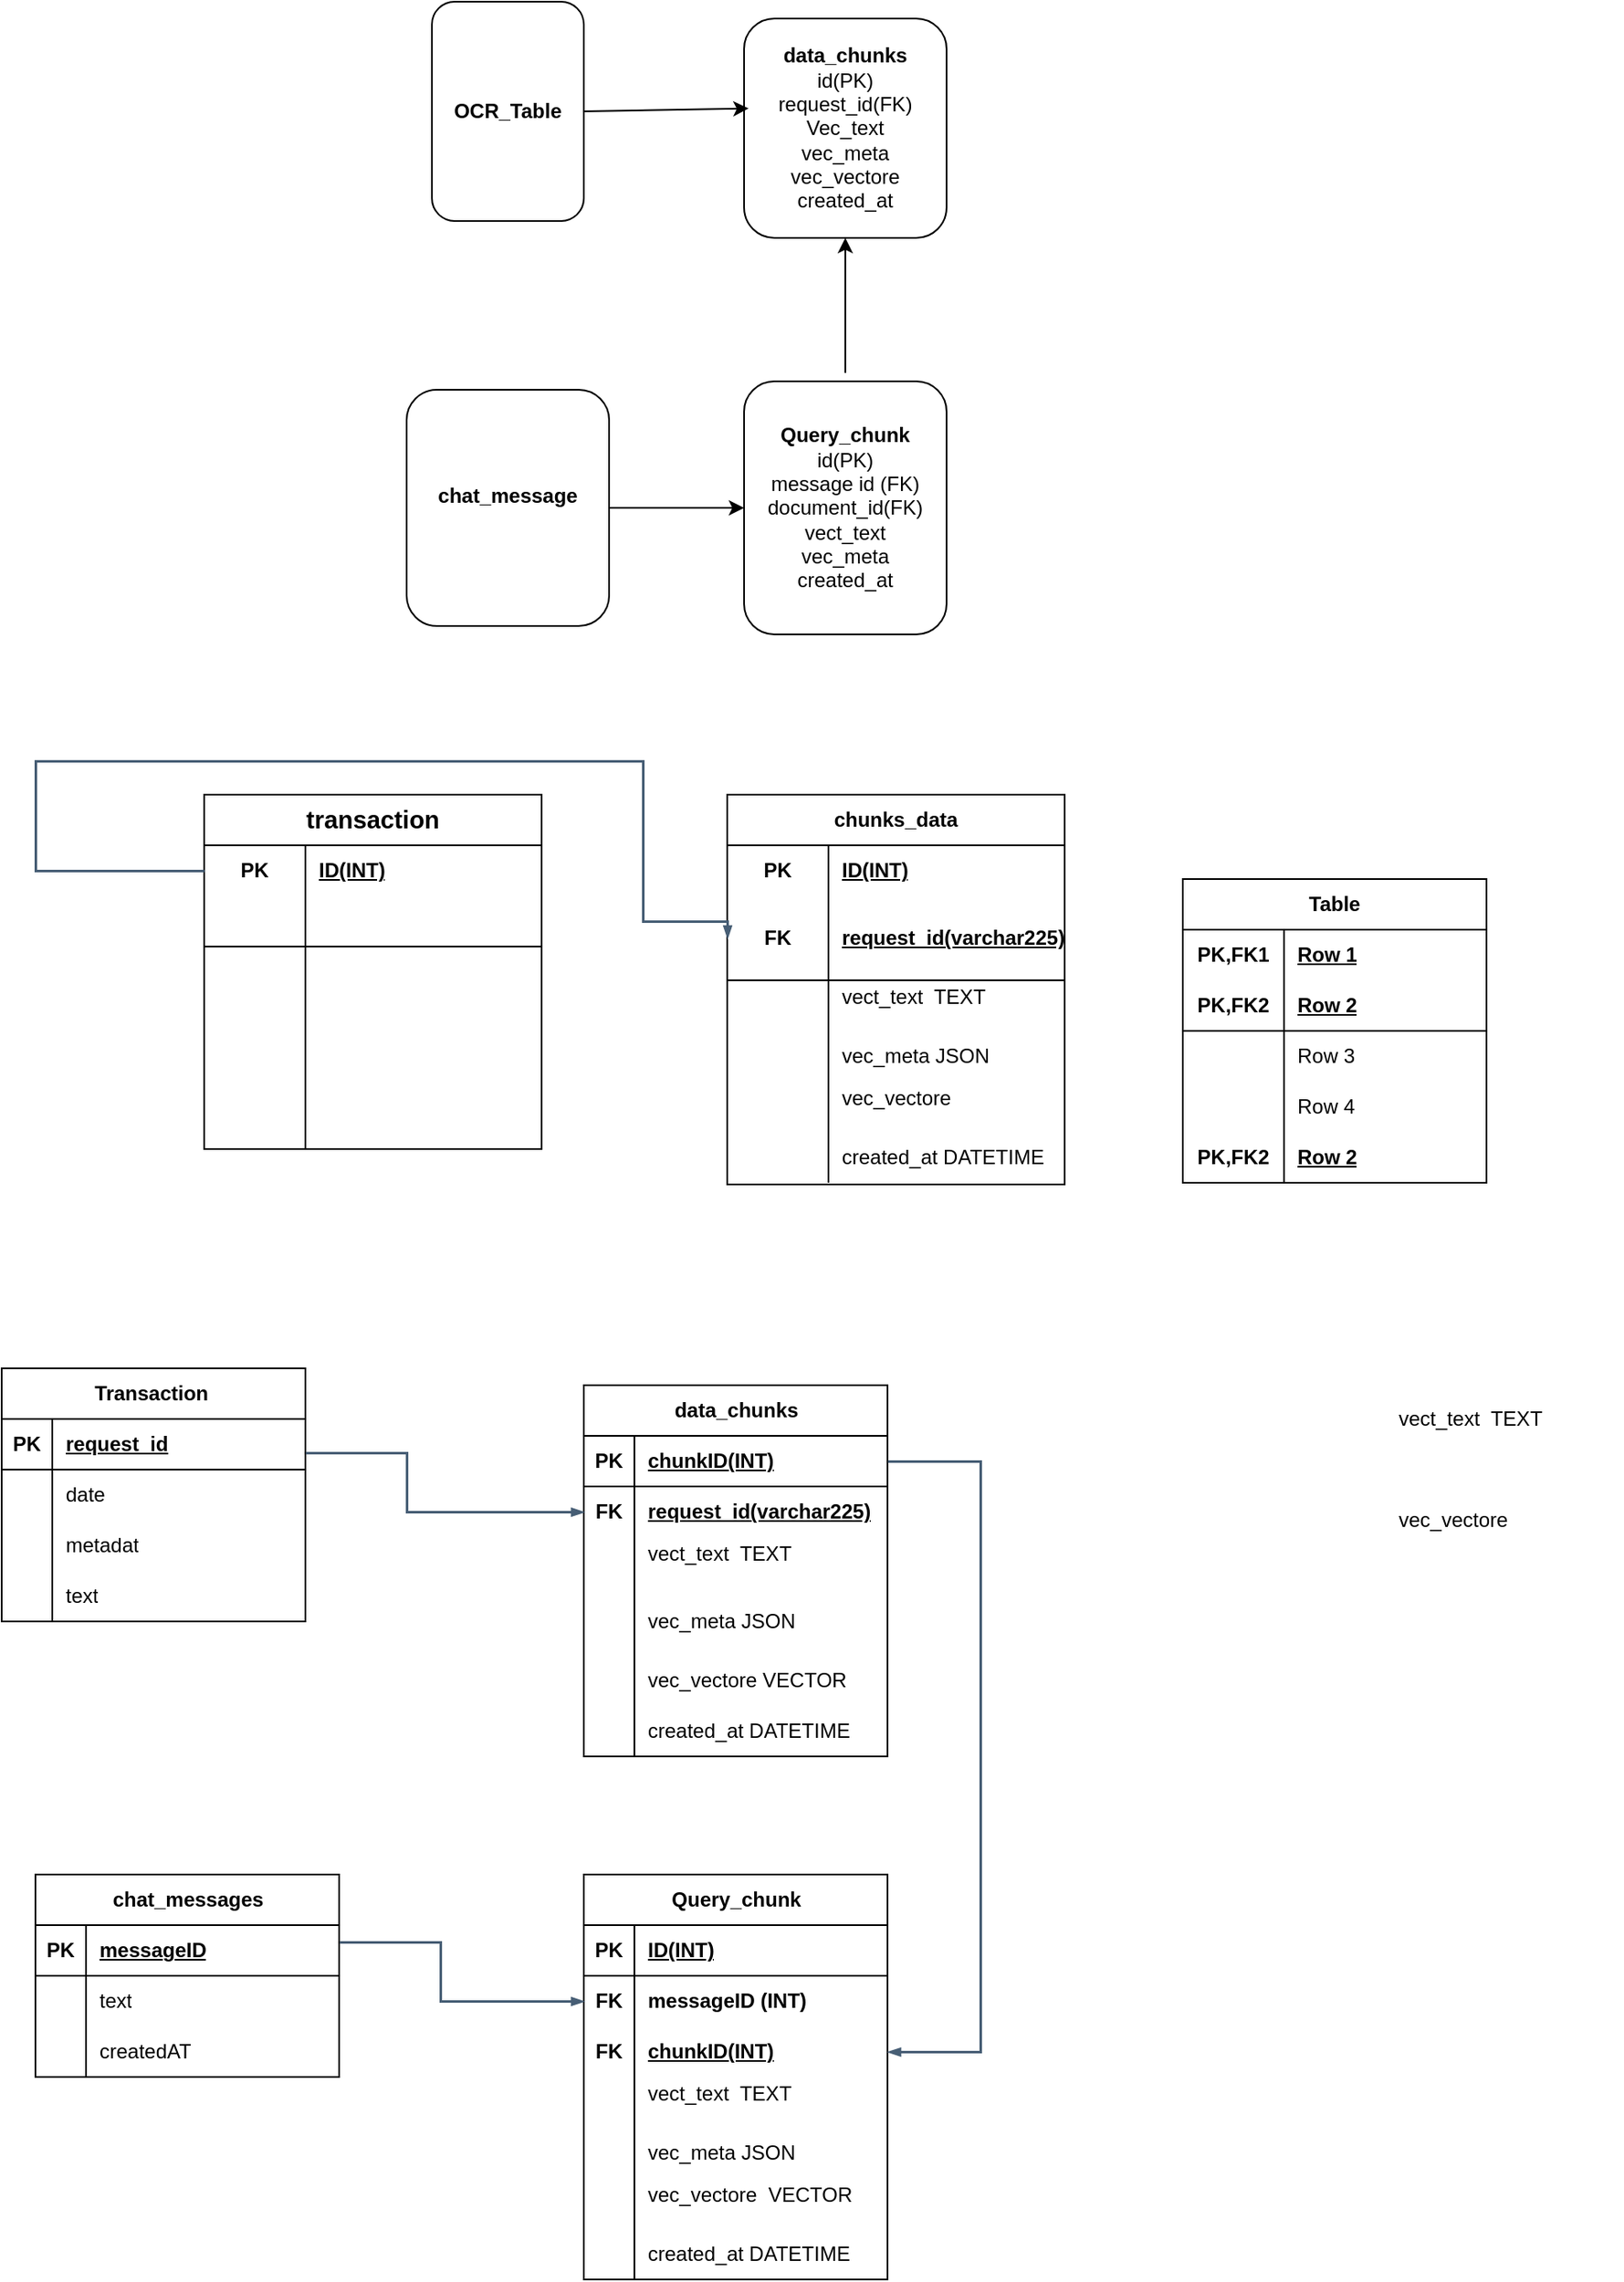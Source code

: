<mxfile version="28.0.9">
  <diagram name="Page-1" id="-Y9H0RPjuiOyMLAPOE1u">
    <mxGraphModel dx="1898" dy="673" grid="1" gridSize="10" guides="1" tooltips="1" connect="1" arrows="1" fold="1" page="1" pageScale="1" pageWidth="850" pageHeight="1100" math="0" shadow="0">
      <root>
        <mxCell id="0" />
        <mxCell id="1" parent="0" />
        <mxCell id="1Xx4rSdVLbgod3kaqzSg-1" value="&lt;div&gt;&lt;span style=&quot;background-color: transparent; color: light-dark(rgb(0, 0, 0), rgb(255, 255, 255));&quot;&gt;&lt;b&gt;data_chunks&lt;/b&gt;&lt;/span&gt;&lt;/div&gt;&lt;div&gt;&lt;span style=&quot;background-color: transparent; color: light-dark(rgb(0, 0, 0), rgb(255, 255, 255));&quot;&gt;id(PK)&lt;/span&gt;&lt;/div&gt;&lt;div&gt;&lt;span style=&quot;background-color: transparent; color: light-dark(rgb(0, 0, 0), rgb(255, 255, 255));&quot;&gt;request_id&lt;/span&gt;(FK)&lt;/div&gt;&lt;div&gt;&lt;span style=&quot;background-color: transparent; color: light-dark(rgb(0, 0, 0), rgb(255, 255, 255));&quot;&gt;Vec_text&lt;/span&gt;&lt;/div&gt;&lt;div&gt;vec_meta&lt;/div&gt;&lt;div&gt;vec_vectore&lt;/div&gt;&lt;div&gt;created_at&lt;/div&gt;" style="rounded=1;whiteSpace=wrap;html=1;" parent="1" vertex="1">
          <mxGeometry x="290" y="120" width="120" height="130" as="geometry" />
        </mxCell>
        <mxCell id="1Xx4rSdVLbgod3kaqzSg-2" value="" style="endArrow=classic;html=1;rounded=0;exitX=1;exitY=0.5;exitDx=0;exitDy=0;entryX=0.022;entryY=0.41;entryDx=0;entryDy=0;entryPerimeter=0;" parent="1" edge="1" target="1Xx4rSdVLbgod3kaqzSg-1" source="1Xx4rSdVLbgod3kaqzSg-3">
          <mxGeometry width="50" height="50" relative="1" as="geometry">
            <mxPoint x="210" y="180" as="sourcePoint" />
            <mxPoint x="290" y="180" as="targetPoint" />
          </mxGeometry>
        </mxCell>
        <mxCell id="1Xx4rSdVLbgod3kaqzSg-3" value="&lt;b&gt;OCR_Table&lt;/b&gt;" style="rounded=1;whiteSpace=wrap;html=1;" parent="1" vertex="1">
          <mxGeometry x="105" y="110" width="90" height="130" as="geometry" />
        </mxCell>
        <mxCell id="1Xx4rSdVLbgod3kaqzSg-4" value="&lt;b&gt;chat_message&lt;/b&gt;&lt;div&gt;&lt;b&gt;&lt;br&gt;&lt;/b&gt;&lt;/div&gt;" style="rounded=1;whiteSpace=wrap;html=1;" parent="1" vertex="1">
          <mxGeometry x="90" y="340" width="120" height="140" as="geometry" />
        </mxCell>
        <mxCell id="1Xx4rSdVLbgod3kaqzSg-5" value="&lt;div&gt;&lt;b&gt;Query_chunk&lt;/b&gt;&lt;/div&gt;&lt;div&gt;id(PK)&lt;/div&gt;message id (FK)&lt;div&gt;document_id(FK)&lt;br&gt;&lt;div&gt;vect_text&lt;/div&gt;&lt;div&gt;vec_meta&lt;/div&gt;&lt;div&gt;created_at&lt;/div&gt;&lt;/div&gt;" style="rounded=1;whiteSpace=wrap;html=1;" parent="1" vertex="1">
          <mxGeometry x="290" y="335" width="120" height="150" as="geometry" />
        </mxCell>
        <mxCell id="1Xx4rSdVLbgod3kaqzSg-8" value="" style="endArrow=classic;html=1;rounded=0;entryX=0;entryY=0.5;entryDx=0;entryDy=0;" parent="1" target="1Xx4rSdVLbgod3kaqzSg-5" edge="1">
          <mxGeometry width="50" height="50" relative="1" as="geometry">
            <mxPoint x="210" y="410" as="sourcePoint" />
            <mxPoint x="260" y="360" as="targetPoint" />
          </mxGeometry>
        </mxCell>
        <mxCell id="tUNcLmFg50ww8nxHBGj--1" value="" style="endArrow=classic;html=1;rounded=0;entryX=0.5;entryY=1;entryDx=0;entryDy=0;" edge="1" parent="1" target="1Xx4rSdVLbgod3kaqzSg-1">
          <mxGeometry width="50" height="50" relative="1" as="geometry">
            <mxPoint x="350" y="330" as="sourcePoint" />
            <mxPoint x="390" y="290" as="targetPoint" />
          </mxGeometry>
        </mxCell>
        <mxCell id="tUNcLmFg50ww8nxHBGj--2" value="chunks_data" style="shape=table;startSize=30;container=1;collapsible=1;childLayout=tableLayout;fixedRows=1;rowLines=0;fontStyle=1;align=center;resizeLast=1;html=1;whiteSpace=wrap;" vertex="1" parent="1">
          <mxGeometry x="280" y="580" width="200" height="231" as="geometry">
            <mxRectangle x="280" y="580" width="110" height="30" as="alternateBounds" />
          </mxGeometry>
        </mxCell>
        <mxCell id="tUNcLmFg50ww8nxHBGj--3" value="" style="shape=tableRow;horizontal=0;startSize=0;swimlaneHead=0;swimlaneBody=0;fillColor=none;collapsible=0;dropTarget=0;points=[[0,0.5],[1,0.5]];portConstraint=eastwest;top=0;left=0;right=0;bottom=0;html=1;" vertex="1" parent="tUNcLmFg50ww8nxHBGj--2">
          <mxGeometry y="30" width="200" height="30" as="geometry" />
        </mxCell>
        <mxCell id="tUNcLmFg50ww8nxHBGj--4" value="PK" style="shape=partialRectangle;connectable=0;fillColor=none;top=0;left=0;bottom=0;right=0;fontStyle=1;overflow=hidden;html=1;whiteSpace=wrap;" vertex="1" parent="tUNcLmFg50ww8nxHBGj--3">
          <mxGeometry width="60" height="30" as="geometry">
            <mxRectangle width="60" height="30" as="alternateBounds" />
          </mxGeometry>
        </mxCell>
        <mxCell id="tUNcLmFg50ww8nxHBGj--5" value="ID(INT)" style="shape=partialRectangle;connectable=0;fillColor=none;top=0;left=0;bottom=0;right=0;align=left;spacingLeft=6;fontStyle=5;overflow=hidden;html=1;whiteSpace=wrap;" vertex="1" parent="tUNcLmFg50ww8nxHBGj--3">
          <mxGeometry x="60" width="140" height="30" as="geometry">
            <mxRectangle width="140" height="30" as="alternateBounds" />
          </mxGeometry>
        </mxCell>
        <mxCell id="tUNcLmFg50ww8nxHBGj--6" value="" style="shape=tableRow;horizontal=0;startSize=0;swimlaneHead=0;swimlaneBody=0;fillColor=none;collapsible=0;dropTarget=0;points=[[0,0.5],[1,0.5]];portConstraint=eastwest;top=0;left=0;right=0;bottom=1;html=1;" vertex="1" parent="tUNcLmFg50ww8nxHBGj--2">
          <mxGeometry y="60" width="200" height="50" as="geometry" />
        </mxCell>
        <mxCell id="tUNcLmFg50ww8nxHBGj--7" value="FK" style="shape=partialRectangle;connectable=0;fillColor=none;top=0;left=0;bottom=0;right=0;fontStyle=1;overflow=hidden;html=1;whiteSpace=wrap;" vertex="1" parent="tUNcLmFg50ww8nxHBGj--6">
          <mxGeometry width="60" height="50" as="geometry">
            <mxRectangle width="60" height="50" as="alternateBounds" />
          </mxGeometry>
        </mxCell>
        <mxCell id="tUNcLmFg50ww8nxHBGj--8" value="&lt;span style=&quot;text-align: center;&quot;&gt;request_id(varchar225)&lt;/span&gt;" style="shape=partialRectangle;connectable=0;fillColor=none;top=0;left=0;bottom=0;right=0;align=left;spacingLeft=6;fontStyle=5;overflow=hidden;html=1;whiteSpace=wrap;" vertex="1" parent="tUNcLmFg50ww8nxHBGj--6">
          <mxGeometry x="60" width="140" height="50" as="geometry">
            <mxRectangle width="140" height="50" as="alternateBounds" />
          </mxGeometry>
        </mxCell>
        <mxCell id="tUNcLmFg50ww8nxHBGj--9" value="" style="shape=tableRow;horizontal=0;startSize=0;swimlaneHead=0;swimlaneBody=0;fillColor=none;collapsible=0;dropTarget=0;points=[[0,0.5],[1,0.5]];portConstraint=eastwest;top=0;left=0;right=0;bottom=0;html=1;" vertex="1" parent="tUNcLmFg50ww8nxHBGj--2">
          <mxGeometry y="110" width="200" height="30" as="geometry" />
        </mxCell>
        <mxCell id="tUNcLmFg50ww8nxHBGj--10" value="" style="shape=partialRectangle;connectable=0;fillColor=none;top=0;left=0;bottom=0;right=0;editable=1;overflow=hidden;html=1;whiteSpace=wrap;" vertex="1" parent="tUNcLmFg50ww8nxHBGj--9">
          <mxGeometry width="60" height="30" as="geometry">
            <mxRectangle width="60" height="30" as="alternateBounds" />
          </mxGeometry>
        </mxCell>
        <mxCell id="tUNcLmFg50ww8nxHBGj--11" value="&lt;div style=&quot;text-align: center;&quot;&gt;vect_text&amp;nbsp; TEXT&lt;/div&gt;&lt;div&gt;&amp;nbsp;&lt;/div&gt;" style="shape=partialRectangle;connectable=0;fillColor=none;top=0;left=0;bottom=0;right=0;align=left;spacingLeft=6;overflow=hidden;html=1;whiteSpace=wrap;" vertex="1" parent="tUNcLmFg50ww8nxHBGj--9">
          <mxGeometry x="60" width="140" height="30" as="geometry">
            <mxRectangle width="140" height="30" as="alternateBounds" />
          </mxGeometry>
        </mxCell>
        <mxCell id="tUNcLmFg50ww8nxHBGj--12" value="" style="shape=tableRow;horizontal=0;startSize=0;swimlaneHead=0;swimlaneBody=0;fillColor=none;collapsible=0;dropTarget=0;points=[[0,0.5],[1,0.5]];portConstraint=eastwest;top=0;left=0;right=0;bottom=0;html=1;" vertex="1" parent="tUNcLmFg50ww8nxHBGj--2">
          <mxGeometry y="140" width="200" height="30" as="geometry" />
        </mxCell>
        <mxCell id="tUNcLmFg50ww8nxHBGj--13" value="" style="shape=partialRectangle;connectable=0;fillColor=none;top=0;left=0;bottom=0;right=0;editable=1;overflow=hidden;html=1;whiteSpace=wrap;" vertex="1" parent="tUNcLmFg50ww8nxHBGj--12">
          <mxGeometry width="60" height="30" as="geometry">
            <mxRectangle width="60" height="30" as="alternateBounds" />
          </mxGeometry>
        </mxCell>
        <mxCell id="tUNcLmFg50ww8nxHBGj--14" value="&lt;span style=&quot;text-align: center;&quot;&gt;vec_meta JSON&lt;/span&gt;" style="shape=partialRectangle;connectable=0;fillColor=none;top=0;left=0;bottom=0;right=0;align=left;spacingLeft=6;overflow=hidden;html=1;whiteSpace=wrap;" vertex="1" parent="tUNcLmFg50ww8nxHBGj--12">
          <mxGeometry x="60" width="140" height="30" as="geometry">
            <mxRectangle width="140" height="30" as="alternateBounds" />
          </mxGeometry>
        </mxCell>
        <mxCell id="tUNcLmFg50ww8nxHBGj--18" value="" style="shape=tableRow;horizontal=0;startSize=0;swimlaneHead=0;swimlaneBody=0;fillColor=none;collapsible=0;dropTarget=0;points=[[0,0.5],[1,0.5]];portConstraint=eastwest;top=0;left=0;right=0;bottom=0;html=1;" vertex="1" parent="tUNcLmFg50ww8nxHBGj--2">
          <mxGeometry y="170" width="200" height="30" as="geometry" />
        </mxCell>
        <mxCell id="tUNcLmFg50ww8nxHBGj--19" value="" style="shape=partialRectangle;connectable=0;fillColor=none;top=0;left=0;bottom=0;right=0;editable=1;overflow=hidden;html=1;whiteSpace=wrap;" vertex="1" parent="tUNcLmFg50ww8nxHBGj--18">
          <mxGeometry width="60" height="30" as="geometry">
            <mxRectangle width="60" height="30" as="alternateBounds" />
          </mxGeometry>
        </mxCell>
        <mxCell id="tUNcLmFg50ww8nxHBGj--20" value="&lt;div style=&quot;text-align: center;&quot;&gt;vec_vectore&amp;nbsp;&lt;/div&gt;&lt;div&gt;&lt;br&gt;&lt;/div&gt;" style="shape=partialRectangle;connectable=0;fillColor=none;top=0;left=0;bottom=0;right=0;align=left;spacingLeft=6;overflow=hidden;html=1;whiteSpace=wrap;" vertex="1" parent="tUNcLmFg50ww8nxHBGj--18">
          <mxGeometry x="60" width="140" height="30" as="geometry">
            <mxRectangle width="140" height="30" as="alternateBounds" />
          </mxGeometry>
        </mxCell>
        <mxCell id="tUNcLmFg50ww8nxHBGj--49" value="" style="shape=tableRow;horizontal=0;startSize=0;swimlaneHead=0;swimlaneBody=0;fillColor=none;collapsible=0;dropTarget=0;points=[[0,0.5],[1,0.5]];portConstraint=eastwest;top=0;left=0;right=0;bottom=0;html=1;" vertex="1" parent="tUNcLmFg50ww8nxHBGj--2">
          <mxGeometry y="200" width="200" height="30" as="geometry" />
        </mxCell>
        <mxCell id="tUNcLmFg50ww8nxHBGj--50" value="" style="shape=partialRectangle;connectable=0;fillColor=none;top=0;left=0;bottom=0;right=0;editable=1;overflow=hidden;html=1;whiteSpace=wrap;" vertex="1" parent="tUNcLmFg50ww8nxHBGj--49">
          <mxGeometry width="60" height="30" as="geometry">
            <mxRectangle width="60" height="30" as="alternateBounds" />
          </mxGeometry>
        </mxCell>
        <mxCell id="tUNcLmFg50ww8nxHBGj--51" value="&lt;div style=&quot;text-align: center;&quot;&gt;created_at DATETIME&lt;/div&gt;" style="shape=partialRectangle;connectable=0;fillColor=none;top=0;left=0;bottom=0;right=0;align=left;spacingLeft=6;overflow=hidden;html=1;whiteSpace=wrap;" vertex="1" parent="tUNcLmFg50ww8nxHBGj--49">
          <mxGeometry x="60" width="140" height="30" as="geometry">
            <mxRectangle width="140" height="30" as="alternateBounds" />
          </mxGeometry>
        </mxCell>
        <mxCell id="tUNcLmFg50ww8nxHBGj--52" value="&lt;b&gt;&lt;span style=&quot;font-size:11.0pt;font-family:&amp;quot;Aptos&amp;quot;,sans-serif;&lt;br/&gt;mso-fareast-font-family:Aptos;mso-fareast-theme-font:minor-latin;mso-bidi-font-family:&lt;br/&gt;Aptos;mso-ligatures:standardcontextual;mso-ansi-language:EN-US;mso-fareast-language:&lt;br/&gt;EN-US;mso-bidi-language:AR-SA&quot;&gt;transaction&lt;/span&gt;&lt;/b&gt;" style="shape=table;startSize=30;container=1;collapsible=1;childLayout=tableLayout;fixedRows=1;rowLines=0;fontStyle=1;align=center;resizeLast=1;html=1;whiteSpace=wrap;" vertex="1" parent="1">
          <mxGeometry x="-30" y="580" width="200" height="210" as="geometry" />
        </mxCell>
        <mxCell id="tUNcLmFg50ww8nxHBGj--53" value="" style="shape=tableRow;horizontal=0;startSize=0;swimlaneHead=0;swimlaneBody=0;fillColor=none;collapsible=0;dropTarget=0;points=[[0,0.5],[1,0.5]];portConstraint=eastwest;top=0;left=0;right=0;bottom=0;html=1;" vertex="1" parent="tUNcLmFg50ww8nxHBGj--52">
          <mxGeometry y="30" width="200" height="30" as="geometry" />
        </mxCell>
        <mxCell id="tUNcLmFg50ww8nxHBGj--54" value="PK" style="shape=partialRectangle;connectable=0;fillColor=none;top=0;left=0;bottom=0;right=0;fontStyle=1;overflow=hidden;html=1;whiteSpace=wrap;" vertex="1" parent="tUNcLmFg50ww8nxHBGj--53">
          <mxGeometry width="60" height="30" as="geometry">
            <mxRectangle width="60" height="30" as="alternateBounds" />
          </mxGeometry>
        </mxCell>
        <mxCell id="tUNcLmFg50ww8nxHBGj--55" value="ID(INT)" style="shape=partialRectangle;connectable=0;fillColor=none;top=0;left=0;bottom=0;right=0;align=left;spacingLeft=6;fontStyle=5;overflow=hidden;html=1;whiteSpace=wrap;" vertex="1" parent="tUNcLmFg50ww8nxHBGj--53">
          <mxGeometry x="60" width="140" height="30" as="geometry">
            <mxRectangle width="140" height="30" as="alternateBounds" />
          </mxGeometry>
        </mxCell>
        <mxCell id="tUNcLmFg50ww8nxHBGj--56" value="" style="shape=tableRow;horizontal=0;startSize=0;swimlaneHead=0;swimlaneBody=0;fillColor=none;collapsible=0;dropTarget=0;points=[[0,0.5],[1,0.5]];portConstraint=eastwest;top=0;left=0;right=0;bottom=1;html=1;" vertex="1" parent="tUNcLmFg50ww8nxHBGj--52">
          <mxGeometry y="60" width="200" height="30" as="geometry" />
        </mxCell>
        <mxCell id="tUNcLmFg50ww8nxHBGj--57" value="" style="shape=partialRectangle;connectable=0;fillColor=none;top=0;left=0;bottom=0;right=0;fontStyle=1;overflow=hidden;html=1;whiteSpace=wrap;" vertex="1" parent="tUNcLmFg50ww8nxHBGj--56">
          <mxGeometry width="60" height="30" as="geometry">
            <mxRectangle width="60" height="30" as="alternateBounds" />
          </mxGeometry>
        </mxCell>
        <mxCell id="tUNcLmFg50ww8nxHBGj--58" value="" style="shape=partialRectangle;connectable=0;fillColor=none;top=0;left=0;bottom=0;right=0;align=left;spacingLeft=6;fontStyle=5;overflow=hidden;html=1;whiteSpace=wrap;" vertex="1" parent="tUNcLmFg50ww8nxHBGj--56">
          <mxGeometry x="60" width="140" height="30" as="geometry">
            <mxRectangle width="140" height="30" as="alternateBounds" />
          </mxGeometry>
        </mxCell>
        <mxCell id="tUNcLmFg50ww8nxHBGj--59" value="" style="shape=tableRow;horizontal=0;startSize=0;swimlaneHead=0;swimlaneBody=0;fillColor=none;collapsible=0;dropTarget=0;points=[[0,0.5],[1,0.5]];portConstraint=eastwest;top=0;left=0;right=0;bottom=0;html=1;" vertex="1" parent="tUNcLmFg50ww8nxHBGj--52">
          <mxGeometry y="90" width="200" height="30" as="geometry" />
        </mxCell>
        <mxCell id="tUNcLmFg50ww8nxHBGj--60" value="" style="shape=partialRectangle;connectable=0;fillColor=none;top=0;left=0;bottom=0;right=0;editable=1;overflow=hidden;html=1;whiteSpace=wrap;" vertex="1" parent="tUNcLmFg50ww8nxHBGj--59">
          <mxGeometry width="60" height="30" as="geometry">
            <mxRectangle width="60" height="30" as="alternateBounds" />
          </mxGeometry>
        </mxCell>
        <mxCell id="tUNcLmFg50ww8nxHBGj--61" value="" style="shape=partialRectangle;connectable=0;fillColor=none;top=0;left=0;bottom=0;right=0;align=left;spacingLeft=6;overflow=hidden;html=1;whiteSpace=wrap;" vertex="1" parent="tUNcLmFg50ww8nxHBGj--59">
          <mxGeometry x="60" width="140" height="30" as="geometry">
            <mxRectangle width="140" height="30" as="alternateBounds" />
          </mxGeometry>
        </mxCell>
        <mxCell id="tUNcLmFg50ww8nxHBGj--62" value="" style="shape=tableRow;horizontal=0;startSize=0;swimlaneHead=0;swimlaneBody=0;fillColor=none;collapsible=0;dropTarget=0;points=[[0,0.5],[1,0.5]];portConstraint=eastwest;top=0;left=0;right=0;bottom=0;html=1;" vertex="1" parent="tUNcLmFg50ww8nxHBGj--52">
          <mxGeometry y="120" width="200" height="30" as="geometry" />
        </mxCell>
        <mxCell id="tUNcLmFg50ww8nxHBGj--63" value="" style="shape=partialRectangle;connectable=0;fillColor=none;top=0;left=0;bottom=0;right=0;editable=1;overflow=hidden;html=1;whiteSpace=wrap;" vertex="1" parent="tUNcLmFg50ww8nxHBGj--62">
          <mxGeometry width="60" height="30" as="geometry">
            <mxRectangle width="60" height="30" as="alternateBounds" />
          </mxGeometry>
        </mxCell>
        <mxCell id="tUNcLmFg50ww8nxHBGj--64" value="" style="shape=partialRectangle;connectable=0;fillColor=none;top=0;left=0;bottom=0;right=0;align=left;spacingLeft=6;overflow=hidden;html=1;whiteSpace=wrap;" vertex="1" parent="tUNcLmFg50ww8nxHBGj--62">
          <mxGeometry x="60" width="140" height="30" as="geometry">
            <mxRectangle width="140" height="30" as="alternateBounds" />
          </mxGeometry>
        </mxCell>
        <mxCell id="tUNcLmFg50ww8nxHBGj--65" value="" style="shape=tableRow;horizontal=0;startSize=0;swimlaneHead=0;swimlaneBody=0;fillColor=none;collapsible=0;dropTarget=0;points=[[0,0.5],[1,0.5]];portConstraint=eastwest;top=0;left=0;right=0;bottom=0;html=1;" vertex="1" parent="tUNcLmFg50ww8nxHBGj--52">
          <mxGeometry y="150" width="200" height="30" as="geometry" />
        </mxCell>
        <mxCell id="tUNcLmFg50ww8nxHBGj--66" value="" style="shape=partialRectangle;connectable=0;fillColor=none;top=0;left=0;bottom=0;right=0;editable=1;overflow=hidden;html=1;whiteSpace=wrap;" vertex="1" parent="tUNcLmFg50ww8nxHBGj--65">
          <mxGeometry width="60" height="30" as="geometry">
            <mxRectangle width="60" height="30" as="alternateBounds" />
          </mxGeometry>
        </mxCell>
        <mxCell id="tUNcLmFg50ww8nxHBGj--67" value="" style="shape=partialRectangle;connectable=0;fillColor=none;top=0;left=0;bottom=0;right=0;align=left;spacingLeft=6;overflow=hidden;html=1;whiteSpace=wrap;" vertex="1" parent="tUNcLmFg50ww8nxHBGj--65">
          <mxGeometry x="60" width="140" height="30" as="geometry">
            <mxRectangle width="140" height="30" as="alternateBounds" />
          </mxGeometry>
        </mxCell>
        <mxCell id="tUNcLmFg50ww8nxHBGj--68" value="" style="shape=tableRow;horizontal=0;startSize=0;swimlaneHead=0;swimlaneBody=0;fillColor=none;collapsible=0;dropTarget=0;points=[[0,0.5],[1,0.5]];portConstraint=eastwest;top=0;left=0;right=0;bottom=0;html=1;" vertex="1" parent="tUNcLmFg50ww8nxHBGj--52">
          <mxGeometry y="180" width="200" height="30" as="geometry" />
        </mxCell>
        <mxCell id="tUNcLmFg50ww8nxHBGj--69" value="" style="shape=partialRectangle;connectable=0;fillColor=none;top=0;left=0;bottom=0;right=0;editable=1;overflow=hidden;html=1;whiteSpace=wrap;" vertex="1" parent="tUNcLmFg50ww8nxHBGj--68">
          <mxGeometry width="60" height="30" as="geometry">
            <mxRectangle width="60" height="30" as="alternateBounds" />
          </mxGeometry>
        </mxCell>
        <mxCell id="tUNcLmFg50ww8nxHBGj--70" value="" style="shape=partialRectangle;connectable=0;fillColor=none;top=0;left=0;bottom=0;right=0;align=left;spacingLeft=6;overflow=hidden;html=1;whiteSpace=wrap;" vertex="1" parent="tUNcLmFg50ww8nxHBGj--68">
          <mxGeometry x="60" width="140" height="30" as="geometry">
            <mxRectangle width="140" height="30" as="alternateBounds" />
          </mxGeometry>
        </mxCell>
        <mxCell id="tUNcLmFg50ww8nxHBGj--91" style="edgeStyle=orthogonalEdgeStyle;rounded=0;orthogonalLoop=1;jettySize=auto;html=1;fontSize=18;strokeColor=#475E75;fontFamily=Helvetica;fontColor=default;targetPerimeterSpacing=15;endSize=4;startSize=4;endArrow=blockThin;endFill=1;strokeWidth=1.5;startArrow=none;startFill=0;exitX=0;exitY=0.5;exitDx=0;exitDy=0;entryX=0;entryY=0.5;entryDx=0;entryDy=0;" edge="1" parent="1" source="tUNcLmFg50ww8nxHBGj--53" target="tUNcLmFg50ww8nxHBGj--6">
          <mxGeometry relative="1" as="geometry">
            <mxPoint x="250" y="640" as="targetPoint" />
            <mxPoint x="-90" y="540" as="sourcePoint" />
            <Array as="points">
              <mxPoint x="-130" y="625" />
              <mxPoint x="-130" y="560" />
              <mxPoint x="230" y="560" />
              <mxPoint x="230" y="655" />
            </Array>
          </mxGeometry>
        </mxCell>
        <mxCell id="tUNcLmFg50ww8nxHBGj--99" value="Table" style="shape=table;startSize=30;container=1;collapsible=1;childLayout=tableLayout;fixedRows=1;rowLines=0;fontStyle=1;align=center;resizeLast=1;html=1;whiteSpace=wrap;" vertex="1" parent="1">
          <mxGeometry x="550" y="630" width="180" height="180" as="geometry" />
        </mxCell>
        <mxCell id="tUNcLmFg50ww8nxHBGj--100" value="" style="shape=tableRow;horizontal=0;startSize=0;swimlaneHead=0;swimlaneBody=0;fillColor=none;collapsible=0;dropTarget=0;points=[[0,0.5],[1,0.5]];portConstraint=eastwest;top=0;left=0;right=0;bottom=0;html=1;" vertex="1" parent="tUNcLmFg50ww8nxHBGj--99">
          <mxGeometry y="30" width="180" height="30" as="geometry" />
        </mxCell>
        <mxCell id="tUNcLmFg50ww8nxHBGj--101" value="PK,FK1" style="shape=partialRectangle;connectable=0;fillColor=none;top=0;left=0;bottom=0;right=0;fontStyle=1;overflow=hidden;html=1;whiteSpace=wrap;" vertex="1" parent="tUNcLmFg50ww8nxHBGj--100">
          <mxGeometry width="60" height="30" as="geometry">
            <mxRectangle width="60" height="30" as="alternateBounds" />
          </mxGeometry>
        </mxCell>
        <mxCell id="tUNcLmFg50ww8nxHBGj--102" value="Row 1" style="shape=partialRectangle;connectable=0;fillColor=none;top=0;left=0;bottom=0;right=0;align=left;spacingLeft=6;fontStyle=5;overflow=hidden;html=1;whiteSpace=wrap;" vertex="1" parent="tUNcLmFg50ww8nxHBGj--100">
          <mxGeometry x="60" width="120" height="30" as="geometry">
            <mxRectangle width="120" height="30" as="alternateBounds" />
          </mxGeometry>
        </mxCell>
        <mxCell id="tUNcLmFg50ww8nxHBGj--103" value="" style="shape=tableRow;horizontal=0;startSize=0;swimlaneHead=0;swimlaneBody=0;fillColor=none;collapsible=0;dropTarget=0;points=[[0,0.5],[1,0.5]];portConstraint=eastwest;top=0;left=0;right=0;bottom=1;html=1;" vertex="1" parent="tUNcLmFg50ww8nxHBGj--99">
          <mxGeometry y="60" width="180" height="30" as="geometry" />
        </mxCell>
        <mxCell id="tUNcLmFg50ww8nxHBGj--104" value="PK,FK2" style="shape=partialRectangle;connectable=0;fillColor=none;top=0;left=0;bottom=0;right=0;fontStyle=1;overflow=hidden;html=1;whiteSpace=wrap;" vertex="1" parent="tUNcLmFg50ww8nxHBGj--103">
          <mxGeometry width="60" height="30" as="geometry">
            <mxRectangle width="60" height="30" as="alternateBounds" />
          </mxGeometry>
        </mxCell>
        <mxCell id="tUNcLmFg50ww8nxHBGj--105" value="Row 2" style="shape=partialRectangle;connectable=0;fillColor=none;top=0;left=0;bottom=0;right=0;align=left;spacingLeft=6;fontStyle=5;overflow=hidden;html=1;whiteSpace=wrap;" vertex="1" parent="tUNcLmFg50ww8nxHBGj--103">
          <mxGeometry x="60" width="120" height="30" as="geometry">
            <mxRectangle width="120" height="30" as="alternateBounds" />
          </mxGeometry>
        </mxCell>
        <mxCell id="tUNcLmFg50ww8nxHBGj--106" value="" style="shape=tableRow;horizontal=0;startSize=0;swimlaneHead=0;swimlaneBody=0;fillColor=none;collapsible=0;dropTarget=0;points=[[0,0.5],[1,0.5]];portConstraint=eastwest;top=0;left=0;right=0;bottom=0;html=1;" vertex="1" parent="tUNcLmFg50ww8nxHBGj--99">
          <mxGeometry y="90" width="180" height="30" as="geometry" />
        </mxCell>
        <mxCell id="tUNcLmFg50ww8nxHBGj--107" value="" style="shape=partialRectangle;connectable=0;fillColor=none;top=0;left=0;bottom=0;right=0;editable=1;overflow=hidden;html=1;whiteSpace=wrap;" vertex="1" parent="tUNcLmFg50ww8nxHBGj--106">
          <mxGeometry width="60" height="30" as="geometry">
            <mxRectangle width="60" height="30" as="alternateBounds" />
          </mxGeometry>
        </mxCell>
        <mxCell id="tUNcLmFg50ww8nxHBGj--108" value="Row 3" style="shape=partialRectangle;connectable=0;fillColor=none;top=0;left=0;bottom=0;right=0;align=left;spacingLeft=6;overflow=hidden;html=1;whiteSpace=wrap;container=1;" vertex="1" parent="tUNcLmFg50ww8nxHBGj--106">
          <mxGeometry x="60" width="120" height="30" as="geometry">
            <mxRectangle width="120" height="30" as="alternateBounds" />
          </mxGeometry>
        </mxCell>
        <mxCell id="tUNcLmFg50ww8nxHBGj--109" value="" style="shape=tableRow;horizontal=0;startSize=0;swimlaneHead=0;swimlaneBody=0;fillColor=none;collapsible=0;dropTarget=0;points=[[0,0.5],[1,0.5]];portConstraint=eastwest;top=0;left=0;right=0;bottom=0;html=1;" vertex="1" parent="tUNcLmFg50ww8nxHBGj--99">
          <mxGeometry y="120" width="180" height="30" as="geometry" />
        </mxCell>
        <mxCell id="tUNcLmFg50ww8nxHBGj--110" value="" style="shape=partialRectangle;connectable=0;fillColor=none;top=0;left=0;bottom=0;right=0;editable=1;overflow=hidden;html=1;whiteSpace=wrap;" vertex="1" parent="tUNcLmFg50ww8nxHBGj--109">
          <mxGeometry width="60" height="30" as="geometry">
            <mxRectangle width="60" height="30" as="alternateBounds" />
          </mxGeometry>
        </mxCell>
        <mxCell id="tUNcLmFg50ww8nxHBGj--111" value="Row 4" style="shape=partialRectangle;connectable=0;fillColor=none;top=0;left=0;bottom=0;right=0;align=left;spacingLeft=6;overflow=hidden;html=1;whiteSpace=wrap;" vertex="1" parent="tUNcLmFg50ww8nxHBGj--109">
          <mxGeometry x="60" width="120" height="30" as="geometry">
            <mxRectangle width="120" height="30" as="alternateBounds" />
          </mxGeometry>
        </mxCell>
        <mxCell id="tUNcLmFg50ww8nxHBGj--112" value="" style="shape=tableRow;horizontal=0;startSize=0;swimlaneHead=0;swimlaneBody=0;fillColor=none;collapsible=0;dropTarget=0;points=[[0,0.5],[1,0.5]];portConstraint=eastwest;top=0;left=0;right=0;bottom=1;html=1;" vertex="1" parent="tUNcLmFg50ww8nxHBGj--99">
          <mxGeometry y="150" width="180" height="30" as="geometry" />
        </mxCell>
        <mxCell id="tUNcLmFg50ww8nxHBGj--113" value="PK,FK2" style="shape=partialRectangle;connectable=0;fillColor=none;top=0;left=0;bottom=0;right=0;fontStyle=1;overflow=hidden;html=1;whiteSpace=wrap;" vertex="1" parent="tUNcLmFg50ww8nxHBGj--112">
          <mxGeometry width="60" height="30" as="geometry">
            <mxRectangle width="60" height="30" as="alternateBounds" />
          </mxGeometry>
        </mxCell>
        <mxCell id="tUNcLmFg50ww8nxHBGj--114" value="Row 2" style="shape=partialRectangle;connectable=0;fillColor=none;top=0;left=0;bottom=0;right=0;align=left;spacingLeft=6;fontStyle=5;overflow=hidden;html=1;whiteSpace=wrap;" vertex="1" parent="tUNcLmFg50ww8nxHBGj--112">
          <mxGeometry x="60" width="120" height="30" as="geometry">
            <mxRectangle width="120" height="30" as="alternateBounds" />
          </mxGeometry>
        </mxCell>
        <mxCell id="tUNcLmFg50ww8nxHBGj--208" value="" style="shape=partialRectangle;connectable=0;fillColor=none;top=0;left=0;bottom=0;right=0;editable=1;overflow=hidden;html=1;whiteSpace=wrap;" vertex="1" parent="1">
          <mxGeometry x="610" y="940" width="60" height="30" as="geometry">
            <mxRectangle width="60" height="30" as="alternateBounds" />
          </mxGeometry>
        </mxCell>
        <mxCell id="tUNcLmFg50ww8nxHBGj--209" value="&lt;div style=&quot;text-align: center;&quot;&gt;vect_text&amp;nbsp; TEXT&lt;/div&gt;&lt;div&gt;&amp;nbsp;&lt;/div&gt;" style="shape=partialRectangle;connectable=0;fillColor=none;top=0;left=0;bottom=0;right=0;align=left;spacingLeft=6;overflow=hidden;html=1;whiteSpace=wrap;" vertex="1" parent="1">
          <mxGeometry x="670" y="940" width="140" height="30" as="geometry">
            <mxRectangle width="140" height="30" as="alternateBounds" />
          </mxGeometry>
        </mxCell>
        <mxCell id="tUNcLmFg50ww8nxHBGj--210" value="" style="shape=partialRectangle;connectable=0;fillColor=none;top=0;left=0;bottom=0;right=0;editable=1;overflow=hidden;html=1;whiteSpace=wrap;" vertex="1" parent="1">
          <mxGeometry x="610" y="970" width="60" height="30" as="geometry">
            <mxRectangle width="60" height="30" as="alternateBounds" />
          </mxGeometry>
        </mxCell>
        <mxCell id="tUNcLmFg50ww8nxHBGj--212" value="" style="shape=partialRectangle;connectable=0;fillColor=none;top=0;left=0;bottom=0;right=0;editable=1;overflow=hidden;html=1;whiteSpace=wrap;" vertex="1" parent="1">
          <mxGeometry x="610" y="1000" width="60" height="30" as="geometry">
            <mxRectangle width="60" height="30" as="alternateBounds" />
          </mxGeometry>
        </mxCell>
        <mxCell id="tUNcLmFg50ww8nxHBGj--213" value="&lt;div style=&quot;text-align: center;&quot;&gt;vec_vectore&amp;nbsp;&lt;/div&gt;&lt;div&gt;&lt;br&gt;&lt;/div&gt;" style="shape=partialRectangle;connectable=0;fillColor=none;top=0;left=0;bottom=0;right=0;align=left;spacingLeft=6;overflow=hidden;html=1;whiteSpace=wrap;" vertex="1" parent="1">
          <mxGeometry x="670" y="1000" width="140" height="30" as="geometry">
            <mxRectangle width="140" height="30" as="alternateBounds" />
          </mxGeometry>
        </mxCell>
        <mxCell id="tUNcLmFg50ww8nxHBGj--214" value="" style="shape=partialRectangle;connectable=0;fillColor=none;top=0;left=0;bottom=0;right=0;editable=1;overflow=hidden;html=1;whiteSpace=wrap;" vertex="1" parent="1">
          <mxGeometry x="610" y="1030" width="60" height="30" as="geometry">
            <mxRectangle width="60" height="30" as="alternateBounds" />
          </mxGeometry>
        </mxCell>
        <mxCell id="tUNcLmFg50ww8nxHBGj--238" value="&lt;b style=&quot;text-wrap-mode: wrap;&quot;&gt;Query_chunk&lt;/b&gt;" style="shape=table;startSize=30;container=1;collapsible=1;childLayout=tableLayout;fixedRows=1;rowLines=0;fontStyle=1;align=center;resizeLast=1;html=1;" vertex="1" parent="1">
          <mxGeometry x="195" y="1220" width="180" height="240" as="geometry" />
        </mxCell>
        <mxCell id="tUNcLmFg50ww8nxHBGj--239" value="" style="shape=tableRow;horizontal=0;startSize=0;swimlaneHead=0;swimlaneBody=0;fillColor=none;collapsible=0;dropTarget=0;points=[[0,0.5],[1,0.5]];portConstraint=eastwest;top=0;left=0;right=0;bottom=1;" vertex="1" parent="tUNcLmFg50ww8nxHBGj--238">
          <mxGeometry y="30" width="180" height="30" as="geometry" />
        </mxCell>
        <mxCell id="tUNcLmFg50ww8nxHBGj--240" value="PK" style="shape=partialRectangle;connectable=0;fillColor=none;top=0;left=0;bottom=0;right=0;fontStyle=1;overflow=hidden;whiteSpace=wrap;html=1;" vertex="1" parent="tUNcLmFg50ww8nxHBGj--239">
          <mxGeometry width="30" height="30" as="geometry">
            <mxRectangle width="30" height="30" as="alternateBounds" />
          </mxGeometry>
        </mxCell>
        <mxCell id="tUNcLmFg50ww8nxHBGj--241" value="ID(INT)" style="shape=partialRectangle;connectable=0;fillColor=none;top=0;left=0;bottom=0;right=0;align=left;spacingLeft=6;fontStyle=5;overflow=hidden;whiteSpace=wrap;html=1;" vertex="1" parent="tUNcLmFg50ww8nxHBGj--239">
          <mxGeometry x="30" width="150" height="30" as="geometry">
            <mxRectangle width="150" height="30" as="alternateBounds" />
          </mxGeometry>
        </mxCell>
        <mxCell id="tUNcLmFg50ww8nxHBGj--242" value="" style="shape=tableRow;horizontal=0;startSize=0;swimlaneHead=0;swimlaneBody=0;fillColor=none;collapsible=0;dropTarget=0;points=[[0,0.5],[1,0.5]];portConstraint=eastwest;top=0;left=0;right=0;bottom=0;" vertex="1" parent="tUNcLmFg50ww8nxHBGj--238">
          <mxGeometry y="60" width="180" height="30" as="geometry" />
        </mxCell>
        <mxCell id="tUNcLmFg50ww8nxHBGj--243" value="&lt;span style=&quot;font-weight: 700;&quot;&gt;FK&lt;/span&gt;" style="shape=partialRectangle;connectable=0;fillColor=none;top=0;left=0;bottom=0;right=0;editable=1;overflow=hidden;whiteSpace=wrap;html=1;" vertex="1" parent="tUNcLmFg50ww8nxHBGj--242">
          <mxGeometry width="30" height="30" as="geometry">
            <mxRectangle width="30" height="30" as="alternateBounds" />
          </mxGeometry>
        </mxCell>
        <mxCell id="tUNcLmFg50ww8nxHBGj--244" value="&lt;span style=&quot;font-weight: 700; text-align: center;&quot;&gt;messageID&lt;/span&gt;&lt;span style=&quot;text-align: center;&quot;&gt;&amp;nbsp;&lt;/span&gt;&lt;span style=&quot;font-weight: 700; text-align: center;&quot;&gt;(INT)&lt;/span&gt;" style="shape=partialRectangle;connectable=0;fillColor=none;top=0;left=0;bottom=0;right=0;align=left;spacingLeft=6;overflow=hidden;whiteSpace=wrap;html=1;" vertex="1" parent="tUNcLmFg50ww8nxHBGj--242">
          <mxGeometry x="30" width="150" height="30" as="geometry">
            <mxRectangle width="150" height="30" as="alternateBounds" />
          </mxGeometry>
        </mxCell>
        <mxCell id="tUNcLmFg50ww8nxHBGj--245" value="" style="shape=tableRow;horizontal=0;startSize=0;swimlaneHead=0;swimlaneBody=0;fillColor=none;collapsible=0;dropTarget=0;points=[[0,0.5],[1,0.5]];portConstraint=eastwest;top=0;left=0;right=0;bottom=0;" vertex="1" parent="tUNcLmFg50ww8nxHBGj--238">
          <mxGeometry y="90" width="180" height="30" as="geometry" />
        </mxCell>
        <mxCell id="tUNcLmFg50ww8nxHBGj--246" value="&lt;span style=&quot;font-weight: 700;&quot;&gt;FK&lt;/span&gt;" style="shape=partialRectangle;connectable=0;fillColor=none;top=0;left=0;bottom=0;right=0;editable=1;overflow=hidden;whiteSpace=wrap;html=1;" vertex="1" parent="tUNcLmFg50ww8nxHBGj--245">
          <mxGeometry width="30" height="30" as="geometry">
            <mxRectangle width="30" height="30" as="alternateBounds" />
          </mxGeometry>
        </mxCell>
        <mxCell id="tUNcLmFg50ww8nxHBGj--247" value="&lt;div style=&quot;text-align: center;&quot;&gt;&lt;span style=&quot;font-weight: 700; text-decoration-line: underline;&quot;&gt;chunkID(INT)&lt;/span&gt;&lt;/div&gt;" style="shape=partialRectangle;connectable=0;fillColor=none;top=0;left=0;bottom=0;right=0;align=left;spacingLeft=6;overflow=hidden;whiteSpace=wrap;html=1;" vertex="1" parent="tUNcLmFg50ww8nxHBGj--245">
          <mxGeometry x="30" width="150" height="30" as="geometry">
            <mxRectangle width="150" height="30" as="alternateBounds" />
          </mxGeometry>
        </mxCell>
        <mxCell id="tUNcLmFg50ww8nxHBGj--248" value="" style="shape=tableRow;horizontal=0;startSize=0;swimlaneHead=0;swimlaneBody=0;fillColor=none;collapsible=0;dropTarget=0;points=[[0,0.5],[1,0.5]];portConstraint=eastwest;top=0;left=0;right=0;bottom=0;" vertex="1" parent="tUNcLmFg50ww8nxHBGj--238">
          <mxGeometry y="120" width="180" height="30" as="geometry" />
        </mxCell>
        <mxCell id="tUNcLmFg50ww8nxHBGj--249" value="" style="shape=partialRectangle;connectable=0;fillColor=none;top=0;left=0;bottom=0;right=0;editable=1;overflow=hidden;whiteSpace=wrap;html=1;" vertex="1" parent="tUNcLmFg50ww8nxHBGj--248">
          <mxGeometry width="30" height="30" as="geometry">
            <mxRectangle width="30" height="30" as="alternateBounds" />
          </mxGeometry>
        </mxCell>
        <mxCell id="tUNcLmFg50ww8nxHBGj--250" value="&lt;div style=&quot;text-align: center;&quot;&gt;vect_text&amp;nbsp; TEXT&lt;/div&gt;&lt;div&gt;&amp;nbsp;&lt;/div&gt;" style="shape=partialRectangle;connectable=0;fillColor=none;top=0;left=0;bottom=0;right=0;align=left;spacingLeft=6;overflow=hidden;whiteSpace=wrap;html=1;" vertex="1" parent="tUNcLmFg50ww8nxHBGj--248">
          <mxGeometry x="30" width="150" height="30" as="geometry">
            <mxRectangle width="150" height="30" as="alternateBounds" />
          </mxGeometry>
        </mxCell>
        <mxCell id="tUNcLmFg50ww8nxHBGj--251" value="" style="shape=tableRow;horizontal=0;startSize=0;swimlaneHead=0;swimlaneBody=0;fillColor=none;collapsible=0;dropTarget=0;points=[[0,0.5],[1,0.5]];portConstraint=eastwest;top=0;left=0;right=0;bottom=0;" vertex="1" parent="tUNcLmFg50ww8nxHBGj--238">
          <mxGeometry y="150" width="180" height="30" as="geometry" />
        </mxCell>
        <mxCell id="tUNcLmFg50ww8nxHBGj--252" value="" style="shape=partialRectangle;connectable=0;fillColor=none;top=0;left=0;bottom=0;right=0;editable=1;overflow=hidden;whiteSpace=wrap;html=1;" vertex="1" parent="tUNcLmFg50ww8nxHBGj--251">
          <mxGeometry width="30" height="30" as="geometry">
            <mxRectangle width="30" height="30" as="alternateBounds" />
          </mxGeometry>
        </mxCell>
        <mxCell id="tUNcLmFg50ww8nxHBGj--253" value="&lt;div style=&quot;text-align: center;&quot;&gt;vec_meta JSON&lt;/div&gt;" style="shape=partialRectangle;connectable=0;fillColor=none;top=0;left=0;bottom=0;right=0;align=left;spacingLeft=6;overflow=hidden;whiteSpace=wrap;html=1;" vertex="1" parent="tUNcLmFg50ww8nxHBGj--251">
          <mxGeometry x="30" width="150" height="30" as="geometry">
            <mxRectangle width="150" height="30" as="alternateBounds" />
          </mxGeometry>
        </mxCell>
        <mxCell id="tUNcLmFg50ww8nxHBGj--254" value="" style="shape=tableRow;horizontal=0;startSize=0;swimlaneHead=0;swimlaneBody=0;fillColor=none;collapsible=0;dropTarget=0;points=[[0,0.5],[1,0.5]];portConstraint=eastwest;top=0;left=0;right=0;bottom=0;" vertex="1" parent="tUNcLmFg50ww8nxHBGj--238">
          <mxGeometry y="180" width="180" height="30" as="geometry" />
        </mxCell>
        <mxCell id="tUNcLmFg50ww8nxHBGj--255" value="" style="shape=partialRectangle;connectable=0;fillColor=none;top=0;left=0;bottom=0;right=0;editable=1;overflow=hidden;whiteSpace=wrap;html=1;" vertex="1" parent="tUNcLmFg50ww8nxHBGj--254">
          <mxGeometry width="30" height="30" as="geometry">
            <mxRectangle width="30" height="30" as="alternateBounds" />
          </mxGeometry>
        </mxCell>
        <mxCell id="tUNcLmFg50ww8nxHBGj--256" value="&lt;div style=&quot;text-align: center;&quot;&gt;&lt;div&gt;vec_vectore&amp;nbsp; VECTOR&lt;/div&gt;&lt;div&gt;&lt;br style=&quot;text-align: left;&quot;&gt;&lt;/div&gt;&lt;/div&gt;" style="shape=partialRectangle;connectable=0;fillColor=none;top=0;left=0;bottom=0;right=0;align=left;spacingLeft=6;overflow=hidden;whiteSpace=wrap;html=1;" vertex="1" parent="tUNcLmFg50ww8nxHBGj--254">
          <mxGeometry x="30" width="150" height="30" as="geometry">
            <mxRectangle width="150" height="30" as="alternateBounds" />
          </mxGeometry>
        </mxCell>
        <mxCell id="tUNcLmFg50ww8nxHBGj--257" value="" style="shape=tableRow;horizontal=0;startSize=0;swimlaneHead=0;swimlaneBody=0;fillColor=none;collapsible=0;dropTarget=0;points=[[0,0.5],[1,0.5]];portConstraint=eastwest;top=0;left=0;right=0;bottom=0;" vertex="1" parent="tUNcLmFg50ww8nxHBGj--238">
          <mxGeometry y="210" width="180" height="30" as="geometry" />
        </mxCell>
        <mxCell id="tUNcLmFg50ww8nxHBGj--258" value="" style="shape=partialRectangle;connectable=0;fillColor=none;top=0;left=0;bottom=0;right=0;editable=1;overflow=hidden;whiteSpace=wrap;html=1;" vertex="1" parent="tUNcLmFg50ww8nxHBGj--257">
          <mxGeometry width="30" height="30" as="geometry">
            <mxRectangle width="30" height="30" as="alternateBounds" />
          </mxGeometry>
        </mxCell>
        <mxCell id="tUNcLmFg50ww8nxHBGj--259" value="&lt;div style=&quot;text-align: center;&quot;&gt;&lt;div&gt;created_at DATETIME&lt;/div&gt;&lt;/div&gt;" style="shape=partialRectangle;connectable=0;fillColor=none;top=0;left=0;bottom=0;right=0;align=left;spacingLeft=6;overflow=hidden;whiteSpace=wrap;html=1;" vertex="1" parent="tUNcLmFg50ww8nxHBGj--257">
          <mxGeometry x="30" width="150" height="30" as="geometry">
            <mxRectangle width="150" height="30" as="alternateBounds" />
          </mxGeometry>
        </mxCell>
        <mxCell id="tUNcLmFg50ww8nxHBGj--260" value="chat_messages" style="shape=table;startSize=30;container=1;collapsible=1;childLayout=tableLayout;fixedRows=1;rowLines=0;fontStyle=1;align=center;resizeLast=1;html=1;" vertex="1" parent="1">
          <mxGeometry x="-130" y="1220" width="180" height="120" as="geometry" />
        </mxCell>
        <mxCell id="tUNcLmFg50ww8nxHBGj--261" value="" style="shape=tableRow;horizontal=0;startSize=0;swimlaneHead=0;swimlaneBody=0;fillColor=none;collapsible=0;dropTarget=0;points=[[0,0.5],[1,0.5]];portConstraint=eastwest;top=0;left=0;right=0;bottom=1;" vertex="1" parent="tUNcLmFg50ww8nxHBGj--260">
          <mxGeometry y="30" width="180" height="30" as="geometry" />
        </mxCell>
        <mxCell id="tUNcLmFg50ww8nxHBGj--262" value="PK" style="shape=partialRectangle;connectable=0;fillColor=none;top=0;left=0;bottom=0;right=0;fontStyle=1;overflow=hidden;whiteSpace=wrap;html=1;" vertex="1" parent="tUNcLmFg50ww8nxHBGj--261">
          <mxGeometry width="30" height="30" as="geometry">
            <mxRectangle width="30" height="30" as="alternateBounds" />
          </mxGeometry>
        </mxCell>
        <mxCell id="tUNcLmFg50ww8nxHBGj--263" value="messageID" style="shape=partialRectangle;connectable=0;fillColor=none;top=0;left=0;bottom=0;right=0;align=left;spacingLeft=6;fontStyle=5;overflow=hidden;whiteSpace=wrap;html=1;" vertex="1" parent="tUNcLmFg50ww8nxHBGj--261">
          <mxGeometry x="30" width="150" height="30" as="geometry">
            <mxRectangle width="150" height="30" as="alternateBounds" />
          </mxGeometry>
        </mxCell>
        <mxCell id="tUNcLmFg50ww8nxHBGj--264" value="" style="shape=tableRow;horizontal=0;startSize=0;swimlaneHead=0;swimlaneBody=0;fillColor=none;collapsible=0;dropTarget=0;points=[[0,0.5],[1,0.5]];portConstraint=eastwest;top=0;left=0;right=0;bottom=0;" vertex="1" parent="tUNcLmFg50ww8nxHBGj--260">
          <mxGeometry y="60" width="180" height="30" as="geometry" />
        </mxCell>
        <mxCell id="tUNcLmFg50ww8nxHBGj--265" value="" style="shape=partialRectangle;connectable=0;fillColor=none;top=0;left=0;bottom=0;right=0;editable=1;overflow=hidden;whiteSpace=wrap;html=1;" vertex="1" parent="tUNcLmFg50ww8nxHBGj--264">
          <mxGeometry width="30" height="30" as="geometry">
            <mxRectangle width="30" height="30" as="alternateBounds" />
          </mxGeometry>
        </mxCell>
        <mxCell id="tUNcLmFg50ww8nxHBGj--266" value="text" style="shape=partialRectangle;connectable=0;fillColor=none;top=0;left=0;bottom=0;right=0;align=left;spacingLeft=6;overflow=hidden;whiteSpace=wrap;html=1;" vertex="1" parent="tUNcLmFg50ww8nxHBGj--264">
          <mxGeometry x="30" width="150" height="30" as="geometry">
            <mxRectangle width="150" height="30" as="alternateBounds" />
          </mxGeometry>
        </mxCell>
        <mxCell id="tUNcLmFg50ww8nxHBGj--270" value="" style="shape=tableRow;horizontal=0;startSize=0;swimlaneHead=0;swimlaneBody=0;fillColor=none;collapsible=0;dropTarget=0;points=[[0,0.5],[1,0.5]];portConstraint=eastwest;top=0;left=0;right=0;bottom=0;" vertex="1" parent="tUNcLmFg50ww8nxHBGj--260">
          <mxGeometry y="90" width="180" height="30" as="geometry" />
        </mxCell>
        <mxCell id="tUNcLmFg50ww8nxHBGj--271" value="" style="shape=partialRectangle;connectable=0;fillColor=none;top=0;left=0;bottom=0;right=0;editable=1;overflow=hidden;whiteSpace=wrap;html=1;" vertex="1" parent="tUNcLmFg50ww8nxHBGj--270">
          <mxGeometry width="30" height="30" as="geometry">
            <mxRectangle width="30" height="30" as="alternateBounds" />
          </mxGeometry>
        </mxCell>
        <mxCell id="tUNcLmFg50ww8nxHBGj--272" value="createdAT" style="shape=partialRectangle;connectable=0;fillColor=none;top=0;left=0;bottom=0;right=0;align=left;spacingLeft=6;overflow=hidden;whiteSpace=wrap;html=1;" vertex="1" parent="tUNcLmFg50ww8nxHBGj--270">
          <mxGeometry x="30" width="150" height="30" as="geometry">
            <mxRectangle width="150" height="30" as="alternateBounds" />
          </mxGeometry>
        </mxCell>
        <mxCell id="tUNcLmFg50ww8nxHBGj--273" style="edgeStyle=orthogonalEdgeStyle;rounded=0;orthogonalLoop=1;jettySize=auto;html=1;fontSize=18;strokeColor=#475E75;fontFamily=Helvetica;fontColor=default;targetPerimeterSpacing=15;endSize=4;startSize=4;endArrow=blockThin;endFill=1;strokeWidth=1.5;startArrow=none;startFill=0;entryX=0;entryY=0.5;entryDx=0;entryDy=0;" edge="1" parent="1" target="tUNcLmFg50ww8nxHBGj--242">
          <mxGeometry relative="1" as="geometry">
            <mxPoint x="170" y="1280" as="targetPoint" />
            <mxPoint x="50" y="1260" as="sourcePoint" />
            <Array as="points">
              <mxPoint x="110" y="1260" />
              <mxPoint x="110" y="1295" />
            </Array>
          </mxGeometry>
        </mxCell>
        <mxCell id="tUNcLmFg50ww8nxHBGj--274" value="&lt;span style=&quot;text-wrap-mode: wrap;&quot;&gt;data_chunks&lt;/span&gt;" style="shape=table;startSize=30;container=1;collapsible=1;childLayout=tableLayout;fixedRows=1;rowLines=0;fontStyle=1;align=center;resizeLast=1;html=1;" vertex="1" parent="1">
          <mxGeometry x="195" y="930" width="180" height="220.0" as="geometry" />
        </mxCell>
        <mxCell id="tUNcLmFg50ww8nxHBGj--275" value="" style="shape=tableRow;horizontal=0;startSize=0;swimlaneHead=0;swimlaneBody=0;fillColor=none;collapsible=0;dropTarget=0;points=[[0,0.5],[1,0.5]];portConstraint=eastwest;top=0;left=0;right=0;bottom=1;" vertex="1" parent="tUNcLmFg50ww8nxHBGj--274">
          <mxGeometry y="30" width="180" height="30" as="geometry" />
        </mxCell>
        <mxCell id="tUNcLmFg50ww8nxHBGj--276" value="PK" style="shape=partialRectangle;connectable=0;fillColor=none;top=0;left=0;bottom=0;right=0;fontStyle=1;overflow=hidden;whiteSpace=wrap;html=1;" vertex="1" parent="tUNcLmFg50ww8nxHBGj--275">
          <mxGeometry width="30" height="30" as="geometry">
            <mxRectangle width="30" height="30" as="alternateBounds" />
          </mxGeometry>
        </mxCell>
        <mxCell id="tUNcLmFg50ww8nxHBGj--277" value="chunkID(INT)" style="shape=partialRectangle;connectable=0;fillColor=none;top=0;left=0;bottom=0;right=0;align=left;spacingLeft=6;fontStyle=5;overflow=hidden;whiteSpace=wrap;html=1;" vertex="1" parent="tUNcLmFg50ww8nxHBGj--275">
          <mxGeometry x="30" width="150" height="30" as="geometry">
            <mxRectangle width="150" height="30" as="alternateBounds" />
          </mxGeometry>
        </mxCell>
        <mxCell id="tUNcLmFg50ww8nxHBGj--278" value="" style="shape=tableRow;horizontal=0;startSize=0;swimlaneHead=0;swimlaneBody=0;fillColor=none;collapsible=0;dropTarget=0;points=[[0,0.5],[1,0.5]];portConstraint=eastwest;top=0;left=0;right=0;bottom=0;" vertex="1" parent="tUNcLmFg50ww8nxHBGj--274">
          <mxGeometry y="60" width="180" height="30" as="geometry" />
        </mxCell>
        <mxCell id="tUNcLmFg50ww8nxHBGj--279" value="&lt;span style=&quot;font-weight: 700;&quot;&gt;FK&lt;/span&gt;" style="shape=partialRectangle;connectable=0;fillColor=none;top=0;left=0;bottom=0;right=0;editable=1;overflow=hidden;whiteSpace=wrap;html=1;" vertex="1" parent="tUNcLmFg50ww8nxHBGj--278">
          <mxGeometry width="30" height="30" as="geometry">
            <mxRectangle width="30" height="30" as="alternateBounds" />
          </mxGeometry>
        </mxCell>
        <mxCell id="tUNcLmFg50ww8nxHBGj--280" value="&lt;span style=&quot;font-weight: 700; text-align: center; text-decoration-line: underline;&quot;&gt;request_id(varchar225)&lt;/span&gt;" style="shape=partialRectangle;connectable=0;fillColor=none;top=0;left=0;bottom=0;right=0;align=left;spacingLeft=6;overflow=hidden;whiteSpace=wrap;html=1;" vertex="1" parent="tUNcLmFg50ww8nxHBGj--278">
          <mxGeometry x="30" width="150" height="30" as="geometry">
            <mxRectangle width="150" height="30" as="alternateBounds" />
          </mxGeometry>
        </mxCell>
        <mxCell id="tUNcLmFg50ww8nxHBGj--281" value="" style="shape=tableRow;horizontal=0;startSize=0;swimlaneHead=0;swimlaneBody=0;fillColor=none;collapsible=0;dropTarget=0;points=[[0,0.5],[1,0.5]];portConstraint=eastwest;top=0;left=0;right=0;bottom=0;" vertex="1" parent="tUNcLmFg50ww8nxHBGj--274">
          <mxGeometry y="90" width="180" height="30" as="geometry" />
        </mxCell>
        <mxCell id="tUNcLmFg50ww8nxHBGj--282" value="" style="shape=partialRectangle;connectable=0;fillColor=none;top=0;left=0;bottom=0;right=0;editable=1;overflow=hidden;whiteSpace=wrap;html=1;" vertex="1" parent="tUNcLmFg50ww8nxHBGj--281">
          <mxGeometry width="30" height="30" as="geometry">
            <mxRectangle width="30" height="30" as="alternateBounds" />
          </mxGeometry>
        </mxCell>
        <mxCell id="tUNcLmFg50ww8nxHBGj--283" value="&lt;div style=&quot;text-align: center;&quot;&gt;vect_text&amp;nbsp; TEXT&lt;/div&gt;&lt;div&gt;&amp;nbsp;&lt;/div&gt;" style="shape=partialRectangle;connectable=0;fillColor=none;top=0;left=0;bottom=0;right=0;align=left;spacingLeft=6;overflow=hidden;whiteSpace=wrap;html=1;" vertex="1" parent="tUNcLmFg50ww8nxHBGj--281">
          <mxGeometry x="30" width="150" height="30" as="geometry">
            <mxRectangle width="150" height="30" as="alternateBounds" />
          </mxGeometry>
        </mxCell>
        <mxCell id="tUNcLmFg50ww8nxHBGj--284" value="" style="shape=tableRow;horizontal=0;startSize=0;swimlaneHead=0;swimlaneBody=0;fillColor=none;collapsible=0;dropTarget=0;points=[[0,0.5],[1,0.5]];portConstraint=eastwest;top=0;left=0;right=0;bottom=0;" vertex="1" parent="tUNcLmFg50ww8nxHBGj--274">
          <mxGeometry y="120" width="180" height="40" as="geometry" />
        </mxCell>
        <mxCell id="tUNcLmFg50ww8nxHBGj--285" value="" style="shape=partialRectangle;connectable=0;fillColor=none;top=0;left=0;bottom=0;right=0;editable=1;overflow=hidden;whiteSpace=wrap;html=1;" vertex="1" parent="tUNcLmFg50ww8nxHBGj--284">
          <mxGeometry width="30" height="40" as="geometry">
            <mxRectangle width="30" height="40" as="alternateBounds" />
          </mxGeometry>
        </mxCell>
        <mxCell id="tUNcLmFg50ww8nxHBGj--286" value="&lt;span style=&quot;text-align: center;&quot;&gt;vec_meta JSON&lt;/span&gt;" style="shape=partialRectangle;connectable=0;fillColor=none;top=0;left=0;bottom=0;right=0;align=left;spacingLeft=6;overflow=hidden;whiteSpace=wrap;html=1;" vertex="1" parent="tUNcLmFg50ww8nxHBGj--284">
          <mxGeometry x="30" width="150" height="40" as="geometry">
            <mxRectangle width="150" height="40" as="alternateBounds" />
          </mxGeometry>
        </mxCell>
        <mxCell id="tUNcLmFg50ww8nxHBGj--300" value="" style="shape=tableRow;horizontal=0;startSize=0;swimlaneHead=0;swimlaneBody=0;fillColor=none;collapsible=0;dropTarget=0;points=[[0,0.5],[1,0.5]];portConstraint=eastwest;top=0;left=0;right=0;bottom=0;" vertex="1" parent="tUNcLmFg50ww8nxHBGj--274">
          <mxGeometry y="160" width="180" height="30" as="geometry" />
        </mxCell>
        <mxCell id="tUNcLmFg50ww8nxHBGj--301" value="" style="shape=partialRectangle;connectable=0;fillColor=none;top=0;left=0;bottom=0;right=0;editable=1;overflow=hidden;whiteSpace=wrap;html=1;" vertex="1" parent="tUNcLmFg50ww8nxHBGj--300">
          <mxGeometry width="30" height="30" as="geometry">
            <mxRectangle width="30" height="30" as="alternateBounds" />
          </mxGeometry>
        </mxCell>
        <mxCell id="tUNcLmFg50ww8nxHBGj--302" value="&lt;div style=&quot;text-align: center;&quot;&gt;vec_vectore&amp;nbsp;&lt;span style=&quot;background-color: transparent; color: light-dark(rgb(0, 0, 0), rgb(255, 255, 255)); text-align: left;&quot;&gt;VECTOR&lt;/span&gt;&lt;/div&gt;" style="shape=partialRectangle;connectable=0;fillColor=none;top=0;left=0;bottom=0;right=0;align=left;spacingLeft=6;overflow=hidden;whiteSpace=wrap;html=1;" vertex="1" parent="tUNcLmFg50ww8nxHBGj--300">
          <mxGeometry x="30" width="150" height="30" as="geometry">
            <mxRectangle width="150" height="30" as="alternateBounds" />
          </mxGeometry>
        </mxCell>
        <mxCell id="tUNcLmFg50ww8nxHBGj--303" value="" style="shape=tableRow;horizontal=0;startSize=0;swimlaneHead=0;swimlaneBody=0;fillColor=none;collapsible=0;dropTarget=0;points=[[0,0.5],[1,0.5]];portConstraint=eastwest;top=0;left=0;right=0;bottom=0;" vertex="1" parent="tUNcLmFg50ww8nxHBGj--274">
          <mxGeometry y="190" width="180" height="30" as="geometry" />
        </mxCell>
        <mxCell id="tUNcLmFg50ww8nxHBGj--304" value="" style="shape=partialRectangle;connectable=0;fillColor=none;top=0;left=0;bottom=0;right=0;editable=1;overflow=hidden;whiteSpace=wrap;html=1;" vertex="1" parent="tUNcLmFg50ww8nxHBGj--303">
          <mxGeometry width="30" height="30" as="geometry">
            <mxRectangle width="30" height="30" as="alternateBounds" />
          </mxGeometry>
        </mxCell>
        <mxCell id="tUNcLmFg50ww8nxHBGj--305" value="&lt;span style=&quot;text-align: center;&quot;&gt;created_at DATETIME&lt;/span&gt;" style="shape=partialRectangle;connectable=0;fillColor=none;top=0;left=0;bottom=0;right=0;align=left;spacingLeft=6;overflow=hidden;whiteSpace=wrap;html=1;" vertex="1" parent="tUNcLmFg50ww8nxHBGj--303">
          <mxGeometry x="30" width="150" height="30" as="geometry">
            <mxRectangle width="150" height="30" as="alternateBounds" />
          </mxGeometry>
        </mxCell>
        <mxCell id="tUNcLmFg50ww8nxHBGj--306" style="edgeStyle=orthogonalEdgeStyle;rounded=0;orthogonalLoop=1;jettySize=auto;html=1;fontSize=18;strokeColor=#475E75;fontFamily=Helvetica;fontColor=default;targetPerimeterSpacing=15;endSize=4;startSize=4;endArrow=blockThin;endFill=1;strokeWidth=1.5;startArrow=none;startFill=0;entryX=1;entryY=0.5;entryDx=0;entryDy=0;exitX=1;exitY=0.5;exitDx=0;exitDy=0;" edge="1" parent="1" source="tUNcLmFg50ww8nxHBGj--275" target="tUNcLmFg50ww8nxHBGj--245">
          <mxGeometry relative="1" as="geometry">
            <mxPoint x="490" y="1020" as="targetPoint" />
            <mxPoint x="370" y="1000" as="sourcePoint" />
            <Array as="points">
              <mxPoint x="430" y="975" />
              <mxPoint x="430" y="1325" />
            </Array>
          </mxGeometry>
        </mxCell>
        <mxCell id="tUNcLmFg50ww8nxHBGj--307" value="Transaction&amp;nbsp;" style="shape=table;startSize=30;container=1;collapsible=1;childLayout=tableLayout;fixedRows=1;rowLines=0;fontStyle=1;align=center;resizeLast=1;html=1;" vertex="1" parent="1">
          <mxGeometry x="-150" y="920" width="180" height="150" as="geometry" />
        </mxCell>
        <mxCell id="tUNcLmFg50ww8nxHBGj--308" value="" style="shape=tableRow;horizontal=0;startSize=0;swimlaneHead=0;swimlaneBody=0;fillColor=none;collapsible=0;dropTarget=0;points=[[0,0.5],[1,0.5]];portConstraint=eastwest;top=0;left=0;right=0;bottom=1;" vertex="1" parent="tUNcLmFg50ww8nxHBGj--307">
          <mxGeometry y="30" width="180" height="30" as="geometry" />
        </mxCell>
        <mxCell id="tUNcLmFg50ww8nxHBGj--309" value="PK" style="shape=partialRectangle;connectable=0;fillColor=none;top=0;left=0;bottom=0;right=0;fontStyle=1;overflow=hidden;whiteSpace=wrap;html=1;" vertex="1" parent="tUNcLmFg50ww8nxHBGj--308">
          <mxGeometry width="30" height="30" as="geometry">
            <mxRectangle width="30" height="30" as="alternateBounds" />
          </mxGeometry>
        </mxCell>
        <mxCell id="tUNcLmFg50ww8nxHBGj--310" value="request_id" style="shape=partialRectangle;connectable=0;fillColor=none;top=0;left=0;bottom=0;right=0;align=left;spacingLeft=6;fontStyle=5;overflow=hidden;whiteSpace=wrap;html=1;" vertex="1" parent="tUNcLmFg50ww8nxHBGj--308">
          <mxGeometry x="30" width="150" height="30" as="geometry">
            <mxRectangle width="150" height="30" as="alternateBounds" />
          </mxGeometry>
        </mxCell>
        <mxCell id="tUNcLmFg50ww8nxHBGj--311" value="" style="shape=tableRow;horizontal=0;startSize=0;swimlaneHead=0;swimlaneBody=0;fillColor=none;collapsible=0;dropTarget=0;points=[[0,0.5],[1,0.5]];portConstraint=eastwest;top=0;left=0;right=0;bottom=0;" vertex="1" parent="tUNcLmFg50ww8nxHBGj--307">
          <mxGeometry y="60" width="180" height="30" as="geometry" />
        </mxCell>
        <mxCell id="tUNcLmFg50ww8nxHBGj--312" value="" style="shape=partialRectangle;connectable=0;fillColor=none;top=0;left=0;bottom=0;right=0;editable=1;overflow=hidden;whiteSpace=wrap;html=1;" vertex="1" parent="tUNcLmFg50ww8nxHBGj--311">
          <mxGeometry width="30" height="30" as="geometry">
            <mxRectangle width="30" height="30" as="alternateBounds" />
          </mxGeometry>
        </mxCell>
        <mxCell id="tUNcLmFg50ww8nxHBGj--313" value="date" style="shape=partialRectangle;connectable=0;fillColor=none;top=0;left=0;bottom=0;right=0;align=left;spacingLeft=6;overflow=hidden;whiteSpace=wrap;html=1;" vertex="1" parent="tUNcLmFg50ww8nxHBGj--311">
          <mxGeometry x="30" width="150" height="30" as="geometry">
            <mxRectangle width="150" height="30" as="alternateBounds" />
          </mxGeometry>
        </mxCell>
        <mxCell id="tUNcLmFg50ww8nxHBGj--314" value="" style="shape=tableRow;horizontal=0;startSize=0;swimlaneHead=0;swimlaneBody=0;fillColor=none;collapsible=0;dropTarget=0;points=[[0,0.5],[1,0.5]];portConstraint=eastwest;top=0;left=0;right=0;bottom=0;" vertex="1" parent="tUNcLmFg50ww8nxHBGj--307">
          <mxGeometry y="90" width="180" height="30" as="geometry" />
        </mxCell>
        <mxCell id="tUNcLmFg50ww8nxHBGj--315" value="" style="shape=partialRectangle;connectable=0;fillColor=none;top=0;left=0;bottom=0;right=0;editable=1;overflow=hidden;whiteSpace=wrap;html=1;" vertex="1" parent="tUNcLmFg50ww8nxHBGj--314">
          <mxGeometry width="30" height="30" as="geometry">
            <mxRectangle width="30" height="30" as="alternateBounds" />
          </mxGeometry>
        </mxCell>
        <mxCell id="tUNcLmFg50ww8nxHBGj--316" value="metadat" style="shape=partialRectangle;connectable=0;fillColor=none;top=0;left=0;bottom=0;right=0;align=left;spacingLeft=6;overflow=hidden;whiteSpace=wrap;html=1;" vertex="1" parent="tUNcLmFg50ww8nxHBGj--314">
          <mxGeometry x="30" width="150" height="30" as="geometry">
            <mxRectangle width="150" height="30" as="alternateBounds" />
          </mxGeometry>
        </mxCell>
        <mxCell id="tUNcLmFg50ww8nxHBGj--317" value="" style="shape=tableRow;horizontal=0;startSize=0;swimlaneHead=0;swimlaneBody=0;fillColor=none;collapsible=0;dropTarget=0;points=[[0,0.5],[1,0.5]];portConstraint=eastwest;top=0;left=0;right=0;bottom=0;" vertex="1" parent="tUNcLmFg50ww8nxHBGj--307">
          <mxGeometry y="120" width="180" height="30" as="geometry" />
        </mxCell>
        <mxCell id="tUNcLmFg50ww8nxHBGj--318" value="" style="shape=partialRectangle;connectable=0;fillColor=none;top=0;left=0;bottom=0;right=0;editable=1;overflow=hidden;whiteSpace=wrap;html=1;" vertex="1" parent="tUNcLmFg50ww8nxHBGj--317">
          <mxGeometry width="30" height="30" as="geometry">
            <mxRectangle width="30" height="30" as="alternateBounds" />
          </mxGeometry>
        </mxCell>
        <mxCell id="tUNcLmFg50ww8nxHBGj--319" value="text" style="shape=partialRectangle;connectable=0;fillColor=none;top=0;left=0;bottom=0;right=0;align=left;spacingLeft=6;overflow=hidden;whiteSpace=wrap;html=1;" vertex="1" parent="tUNcLmFg50ww8nxHBGj--317">
          <mxGeometry x="30" width="150" height="30" as="geometry">
            <mxRectangle width="150" height="30" as="alternateBounds" />
          </mxGeometry>
        </mxCell>
        <mxCell id="tUNcLmFg50ww8nxHBGj--321" style="edgeStyle=orthogonalEdgeStyle;rounded=0;orthogonalLoop=1;jettySize=auto;html=1;fontSize=18;strokeColor=#475E75;fontFamily=Helvetica;fontColor=default;targetPerimeterSpacing=15;endSize=4;startSize=4;endArrow=blockThin;endFill=1;strokeWidth=1.5;startArrow=none;startFill=0;entryX=0;entryY=0.5;entryDx=0;entryDy=0;" edge="1" parent="1" target="tUNcLmFg50ww8nxHBGj--278">
          <mxGeometry relative="1" as="geometry">
            <mxPoint x="150" y="990" as="targetPoint" />
            <mxPoint x="30" y="970" as="sourcePoint" />
            <Array as="points">
              <mxPoint x="90" y="970" />
              <mxPoint x="90" y="1005" />
            </Array>
          </mxGeometry>
        </mxCell>
      </root>
    </mxGraphModel>
  </diagram>
</mxfile>
